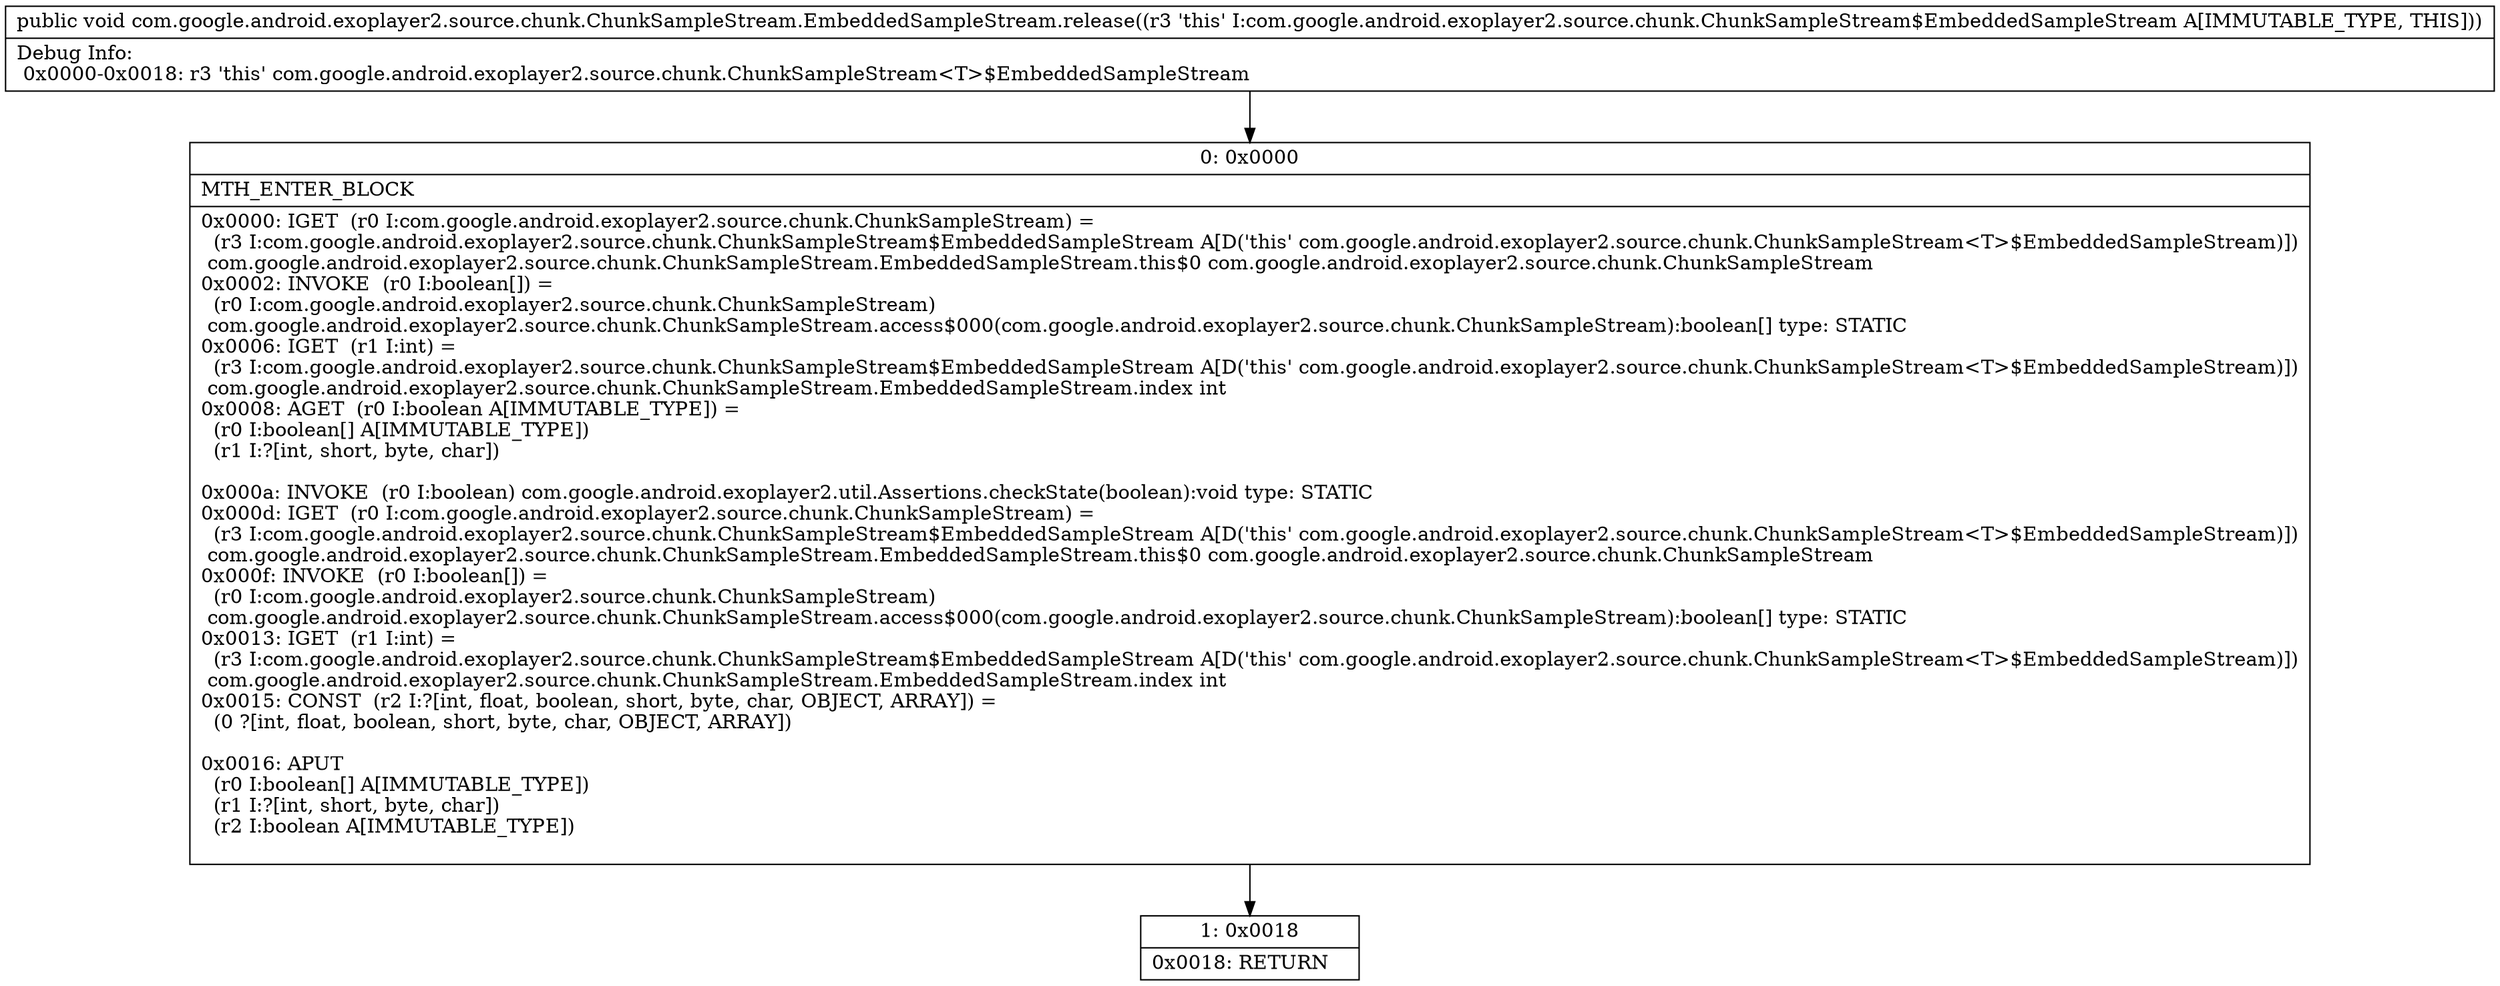 digraph "CFG forcom.google.android.exoplayer2.source.chunk.ChunkSampleStream.EmbeddedSampleStream.release()V" {
Node_0 [shape=record,label="{0\:\ 0x0000|MTH_ENTER_BLOCK\l|0x0000: IGET  (r0 I:com.google.android.exoplayer2.source.chunk.ChunkSampleStream) = \l  (r3 I:com.google.android.exoplayer2.source.chunk.ChunkSampleStream$EmbeddedSampleStream A[D('this' com.google.android.exoplayer2.source.chunk.ChunkSampleStream\<T\>$EmbeddedSampleStream)])\l com.google.android.exoplayer2.source.chunk.ChunkSampleStream.EmbeddedSampleStream.this$0 com.google.android.exoplayer2.source.chunk.ChunkSampleStream \l0x0002: INVOKE  (r0 I:boolean[]) = \l  (r0 I:com.google.android.exoplayer2.source.chunk.ChunkSampleStream)\l com.google.android.exoplayer2.source.chunk.ChunkSampleStream.access$000(com.google.android.exoplayer2.source.chunk.ChunkSampleStream):boolean[] type: STATIC \l0x0006: IGET  (r1 I:int) = \l  (r3 I:com.google.android.exoplayer2.source.chunk.ChunkSampleStream$EmbeddedSampleStream A[D('this' com.google.android.exoplayer2.source.chunk.ChunkSampleStream\<T\>$EmbeddedSampleStream)])\l com.google.android.exoplayer2.source.chunk.ChunkSampleStream.EmbeddedSampleStream.index int \l0x0008: AGET  (r0 I:boolean A[IMMUTABLE_TYPE]) = \l  (r0 I:boolean[] A[IMMUTABLE_TYPE])\l  (r1 I:?[int, short, byte, char])\l \l0x000a: INVOKE  (r0 I:boolean) com.google.android.exoplayer2.util.Assertions.checkState(boolean):void type: STATIC \l0x000d: IGET  (r0 I:com.google.android.exoplayer2.source.chunk.ChunkSampleStream) = \l  (r3 I:com.google.android.exoplayer2.source.chunk.ChunkSampleStream$EmbeddedSampleStream A[D('this' com.google.android.exoplayer2.source.chunk.ChunkSampleStream\<T\>$EmbeddedSampleStream)])\l com.google.android.exoplayer2.source.chunk.ChunkSampleStream.EmbeddedSampleStream.this$0 com.google.android.exoplayer2.source.chunk.ChunkSampleStream \l0x000f: INVOKE  (r0 I:boolean[]) = \l  (r0 I:com.google.android.exoplayer2.source.chunk.ChunkSampleStream)\l com.google.android.exoplayer2.source.chunk.ChunkSampleStream.access$000(com.google.android.exoplayer2.source.chunk.ChunkSampleStream):boolean[] type: STATIC \l0x0013: IGET  (r1 I:int) = \l  (r3 I:com.google.android.exoplayer2.source.chunk.ChunkSampleStream$EmbeddedSampleStream A[D('this' com.google.android.exoplayer2.source.chunk.ChunkSampleStream\<T\>$EmbeddedSampleStream)])\l com.google.android.exoplayer2.source.chunk.ChunkSampleStream.EmbeddedSampleStream.index int \l0x0015: CONST  (r2 I:?[int, float, boolean, short, byte, char, OBJECT, ARRAY]) = \l  (0 ?[int, float, boolean, short, byte, char, OBJECT, ARRAY])\l \l0x0016: APUT  \l  (r0 I:boolean[] A[IMMUTABLE_TYPE])\l  (r1 I:?[int, short, byte, char])\l  (r2 I:boolean A[IMMUTABLE_TYPE])\l \l}"];
Node_1 [shape=record,label="{1\:\ 0x0018|0x0018: RETURN   \l}"];
MethodNode[shape=record,label="{public void com.google.android.exoplayer2.source.chunk.ChunkSampleStream.EmbeddedSampleStream.release((r3 'this' I:com.google.android.exoplayer2.source.chunk.ChunkSampleStream$EmbeddedSampleStream A[IMMUTABLE_TYPE, THIS]))  | Debug Info:\l  0x0000\-0x0018: r3 'this' com.google.android.exoplayer2.source.chunk.ChunkSampleStream\<T\>$EmbeddedSampleStream\l}"];
MethodNode -> Node_0;
Node_0 -> Node_1;
}


